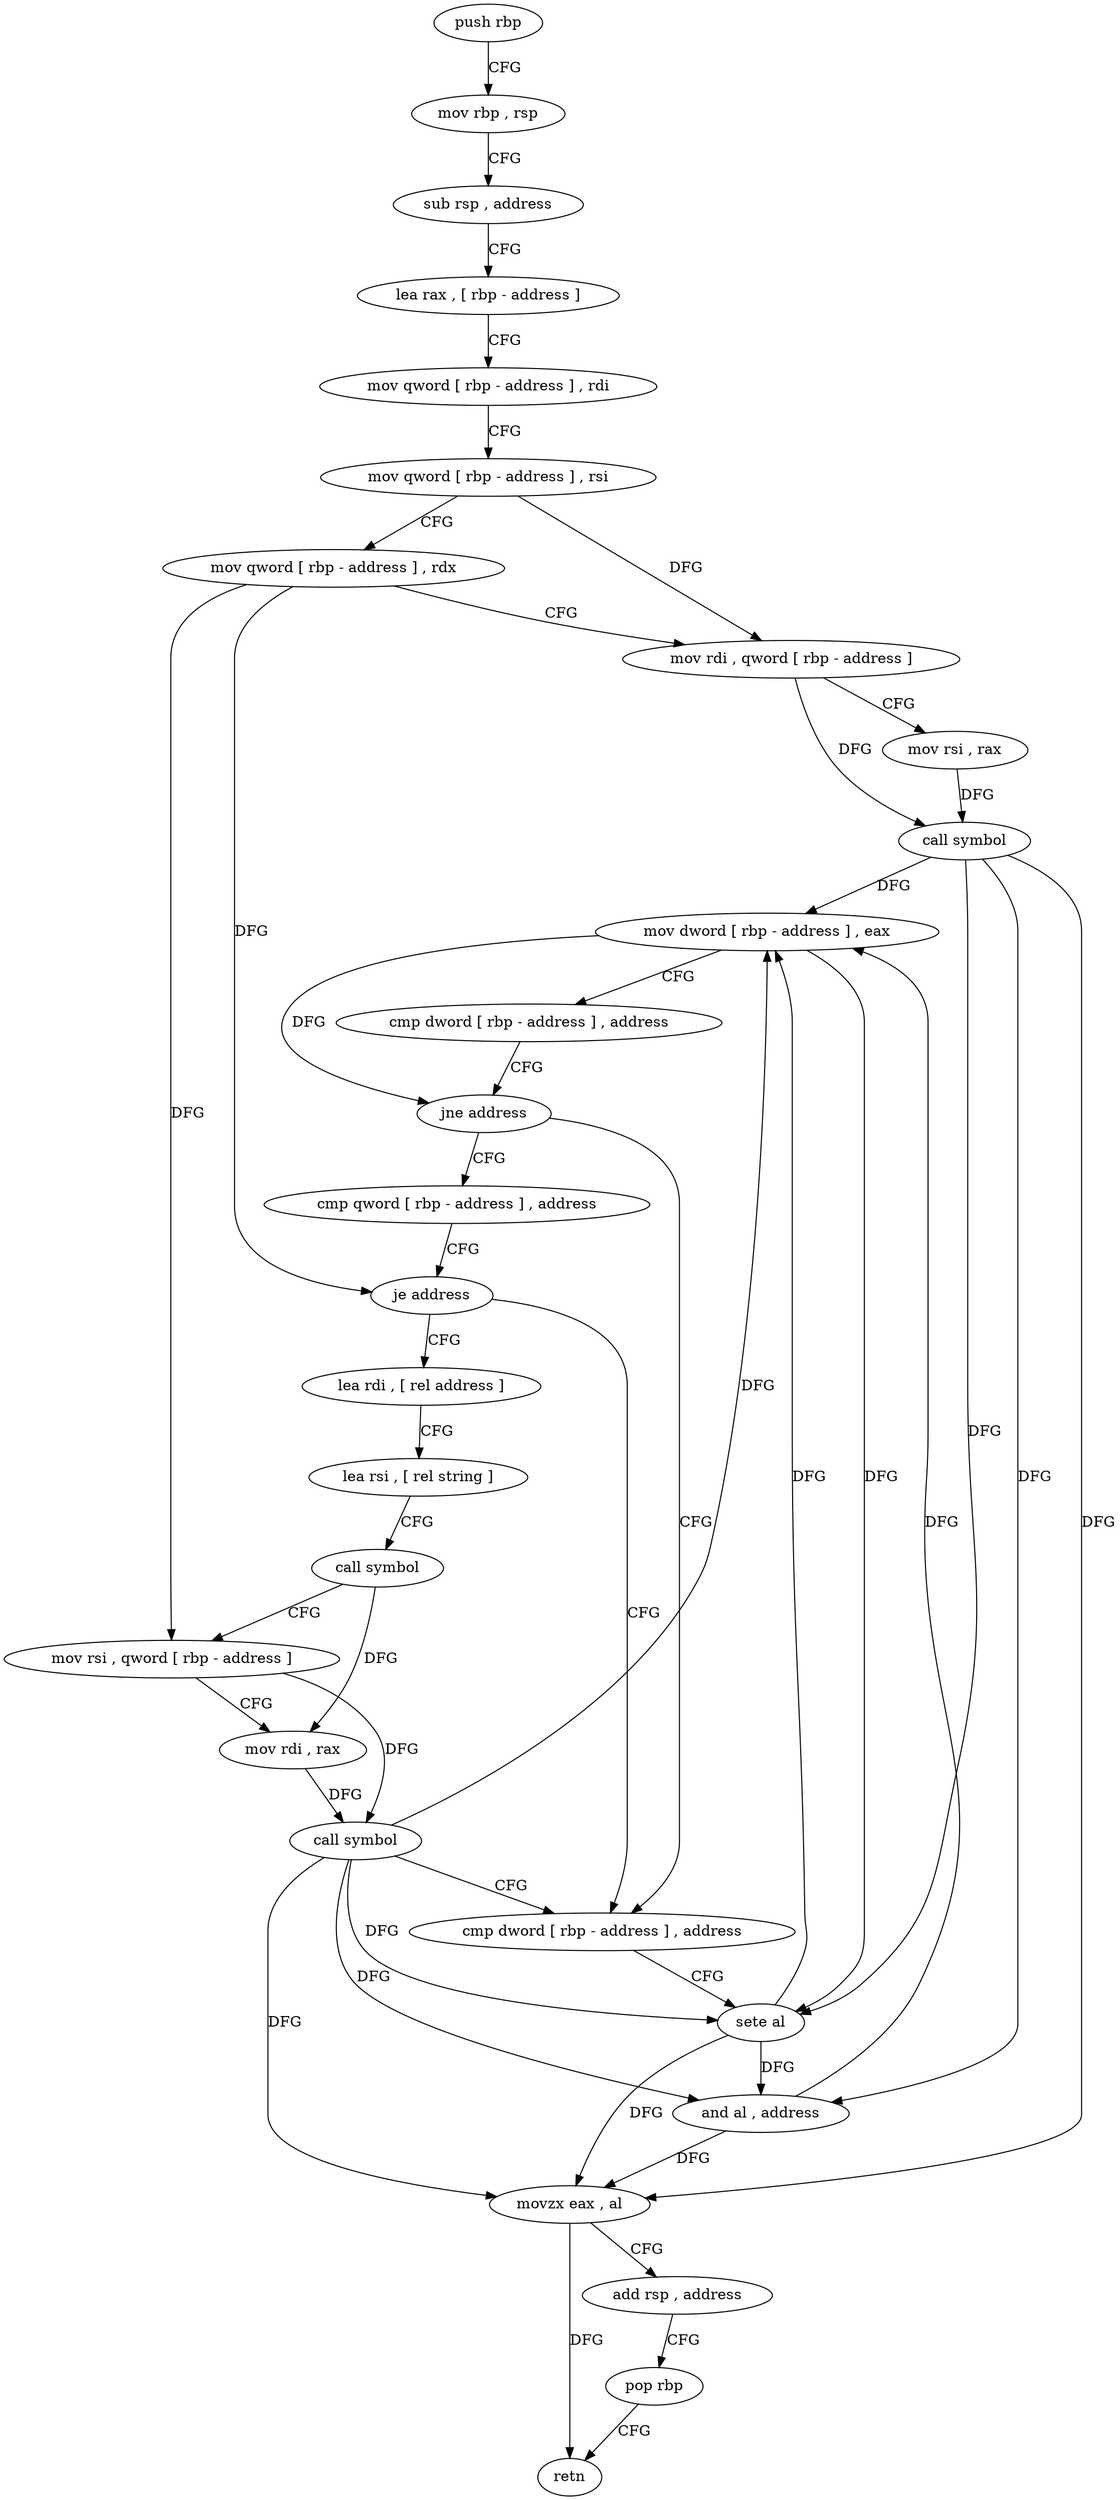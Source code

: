 digraph "func" {
"185904" [label = "push rbp" ]
"185905" [label = "mov rbp , rsp" ]
"185908" [label = "sub rsp , address" ]
"185912" [label = "lea rax , [ rbp - address ]" ]
"185916" [label = "mov qword [ rbp - address ] , rdi" ]
"185920" [label = "mov qword [ rbp - address ] , rsi" ]
"185924" [label = "mov qword [ rbp - address ] , rdx" ]
"185928" [label = "mov rdi , qword [ rbp - address ]" ]
"185932" [label = "mov rsi , rax" ]
"185935" [label = "call symbol" ]
"185940" [label = "mov dword [ rbp - address ] , eax" ]
"185943" [label = "cmp dword [ rbp - address ] , address" ]
"185947" [label = "jne address" ]
"185995" [label = "cmp dword [ rbp - address ] , address" ]
"185953" [label = "cmp qword [ rbp - address ] , address" ]
"185999" [label = "sete al" ]
"186002" [label = "and al , address" ]
"186004" [label = "movzx eax , al" ]
"186007" [label = "add rsp , address" ]
"186011" [label = "pop rbp" ]
"186012" [label = "retn" ]
"185958" [label = "je address" ]
"185964" [label = "lea rdi , [ rel address ]" ]
"185971" [label = "lea rsi , [ rel string ]" ]
"185978" [label = "call symbol" ]
"185983" [label = "mov rsi , qword [ rbp - address ]" ]
"185987" [label = "mov rdi , rax" ]
"185990" [label = "call symbol" ]
"185904" -> "185905" [ label = "CFG" ]
"185905" -> "185908" [ label = "CFG" ]
"185908" -> "185912" [ label = "CFG" ]
"185912" -> "185916" [ label = "CFG" ]
"185916" -> "185920" [ label = "CFG" ]
"185920" -> "185924" [ label = "CFG" ]
"185920" -> "185928" [ label = "DFG" ]
"185924" -> "185928" [ label = "CFG" ]
"185924" -> "185958" [ label = "DFG" ]
"185924" -> "185983" [ label = "DFG" ]
"185928" -> "185932" [ label = "CFG" ]
"185928" -> "185935" [ label = "DFG" ]
"185932" -> "185935" [ label = "DFG" ]
"185935" -> "185940" [ label = "DFG" ]
"185935" -> "185999" [ label = "DFG" ]
"185935" -> "186002" [ label = "DFG" ]
"185935" -> "186004" [ label = "DFG" ]
"185940" -> "185943" [ label = "CFG" ]
"185940" -> "185947" [ label = "DFG" ]
"185940" -> "185999" [ label = "DFG" ]
"185943" -> "185947" [ label = "CFG" ]
"185947" -> "185995" [ label = "CFG" ]
"185947" -> "185953" [ label = "CFG" ]
"185995" -> "185999" [ label = "CFG" ]
"185953" -> "185958" [ label = "CFG" ]
"185999" -> "186002" [ label = "DFG" ]
"185999" -> "185940" [ label = "DFG" ]
"185999" -> "186004" [ label = "DFG" ]
"186002" -> "186004" [ label = "DFG" ]
"186002" -> "185940" [ label = "DFG" ]
"186004" -> "186007" [ label = "CFG" ]
"186004" -> "186012" [ label = "DFG" ]
"186007" -> "186011" [ label = "CFG" ]
"186011" -> "186012" [ label = "CFG" ]
"185958" -> "185995" [ label = "CFG" ]
"185958" -> "185964" [ label = "CFG" ]
"185964" -> "185971" [ label = "CFG" ]
"185971" -> "185978" [ label = "CFG" ]
"185978" -> "185983" [ label = "CFG" ]
"185978" -> "185987" [ label = "DFG" ]
"185983" -> "185987" [ label = "CFG" ]
"185983" -> "185990" [ label = "DFG" ]
"185987" -> "185990" [ label = "DFG" ]
"185990" -> "185995" [ label = "CFG" ]
"185990" -> "185940" [ label = "DFG" ]
"185990" -> "186002" [ label = "DFG" ]
"185990" -> "186004" [ label = "DFG" ]
"185990" -> "185999" [ label = "DFG" ]
}
